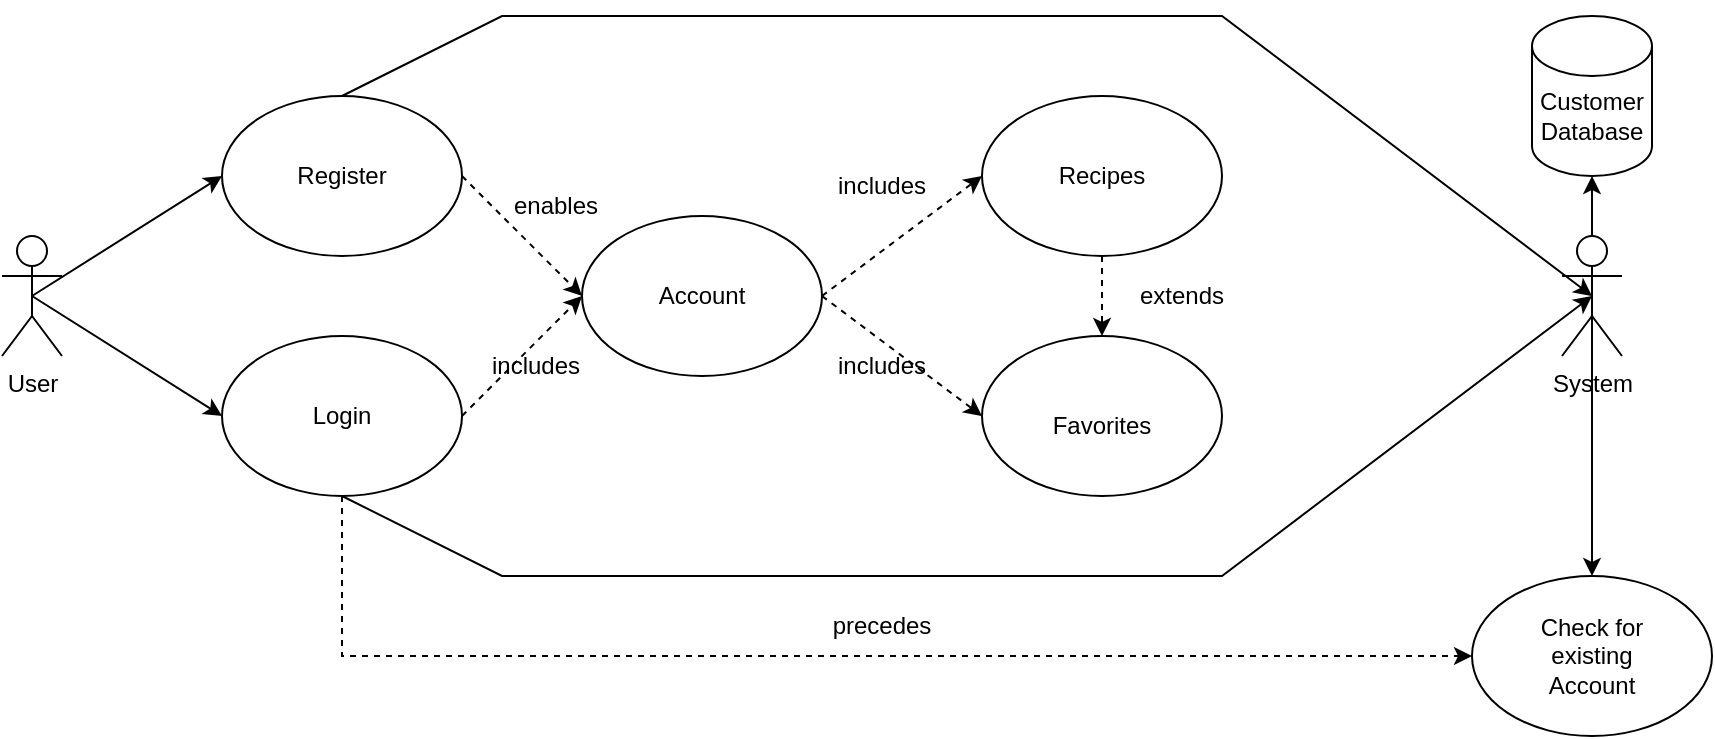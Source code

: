 <mxfile version="22.0.3" type="device">
  <diagram name="Seite-1" id="4wWP3Ijy4PMOz2HCC3wh">
    <mxGraphModel dx="1877" dy="621" grid="1" gridSize="10" guides="1" tooltips="1" connect="1" arrows="1" fold="1" page="1" pageScale="1" pageWidth="827" pageHeight="1169" math="0" shadow="0">
      <root>
        <mxCell id="0" />
        <mxCell id="1" parent="0" />
        <mxCell id="anZKjMgFbXtpU3r39PjJ-1" value="" style="ellipse;whiteSpace=wrap;html=1;" vertex="1" parent="1">
          <mxGeometry x="-540" y="240" width="120" height="80" as="geometry" />
        </mxCell>
        <mxCell id="anZKjMgFbXtpU3r39PjJ-2" value="Login" style="text;html=1;strokeColor=none;fillColor=none;align=center;verticalAlign=middle;whiteSpace=wrap;rounded=0;" vertex="1" parent="1">
          <mxGeometry x="-510" y="265" width="60" height="30" as="geometry" />
        </mxCell>
        <mxCell id="anZKjMgFbXtpU3r39PjJ-7" value="User" style="shape=umlActor;verticalLabelPosition=bottom;verticalAlign=top;html=1;outlineConnect=0;" vertex="1" parent="1">
          <mxGeometry x="-650" y="190" width="30" height="60" as="geometry" />
        </mxCell>
        <mxCell id="anZKjMgFbXtpU3r39PjJ-8" value="" style="ellipse;whiteSpace=wrap;html=1;" vertex="1" parent="1">
          <mxGeometry x="-540" y="120" width="120" height="80" as="geometry" />
        </mxCell>
        <mxCell id="anZKjMgFbXtpU3r39PjJ-9" value="Register" style="text;html=1;strokeColor=none;fillColor=none;align=center;verticalAlign=middle;whiteSpace=wrap;rounded=0;" vertex="1" parent="1">
          <mxGeometry x="-510" y="145" width="60" height="30" as="geometry" />
        </mxCell>
        <mxCell id="anZKjMgFbXtpU3r39PjJ-12" value="" style="ellipse;whiteSpace=wrap;html=1;" vertex="1" parent="1">
          <mxGeometry x="-160" y="240" width="120" height="80" as="geometry" />
        </mxCell>
        <mxCell id="anZKjMgFbXtpU3r39PjJ-13" value="Favorites" style="text;html=1;strokeColor=none;fillColor=none;align=center;verticalAlign=middle;whiteSpace=wrap;rounded=0;" vertex="1" parent="1">
          <mxGeometry x="-130" y="270" width="60" height="30" as="geometry" />
        </mxCell>
        <mxCell id="anZKjMgFbXtpU3r39PjJ-14" value="" style="ellipse;whiteSpace=wrap;html=1;" vertex="1" parent="1">
          <mxGeometry x="-360" y="180" width="120" height="80" as="geometry" />
        </mxCell>
        <mxCell id="anZKjMgFbXtpU3r39PjJ-15" value="Account" style="text;html=1;strokeColor=none;fillColor=none;align=center;verticalAlign=middle;whiteSpace=wrap;rounded=0;" vertex="1" parent="1">
          <mxGeometry x="-330" y="205" width="60" height="30" as="geometry" />
        </mxCell>
        <mxCell id="anZKjMgFbXtpU3r39PjJ-16" value="" style="endArrow=classic;html=1;rounded=0;entryX=0;entryY=0.5;entryDx=0;entryDy=0;exitX=1;exitY=0.5;exitDx=0;exitDy=0;dashed=1;" edge="1" parent="1" source="anZKjMgFbXtpU3r39PjJ-8" target="anZKjMgFbXtpU3r39PjJ-14">
          <mxGeometry width="50" height="50" relative="1" as="geometry">
            <mxPoint x="-470" y="220" as="sourcePoint" />
            <mxPoint x="-420" y="170" as="targetPoint" />
          </mxGeometry>
        </mxCell>
        <mxCell id="anZKjMgFbXtpU3r39PjJ-17" value="" style="endArrow=classic;html=1;rounded=0;entryX=0;entryY=0.5;entryDx=0;entryDy=0;exitX=1;exitY=0.5;exitDx=0;exitDy=0;dashed=1;" edge="1" parent="1" source="anZKjMgFbXtpU3r39PjJ-1" target="anZKjMgFbXtpU3r39PjJ-14">
          <mxGeometry width="50" height="50" relative="1" as="geometry">
            <mxPoint x="-470" y="220" as="sourcePoint" />
            <mxPoint x="-420" y="170" as="targetPoint" />
          </mxGeometry>
        </mxCell>
        <mxCell id="anZKjMgFbXtpU3r39PjJ-18" value="" style="endArrow=classic;html=1;rounded=0;entryX=0;entryY=0.5;entryDx=0;entryDy=0;exitX=1;exitY=0.5;exitDx=0;exitDy=0;strokeColor=default;dashed=1;" edge="1" parent="1" source="anZKjMgFbXtpU3r39PjJ-14" target="anZKjMgFbXtpU3r39PjJ-12">
          <mxGeometry width="50" height="50" relative="1" as="geometry">
            <mxPoint x="-470" y="220" as="sourcePoint" />
            <mxPoint x="-420" y="170" as="targetPoint" />
          </mxGeometry>
        </mxCell>
        <mxCell id="anZKjMgFbXtpU3r39PjJ-19" value="" style="ellipse;whiteSpace=wrap;html=1;" vertex="1" parent="1">
          <mxGeometry x="-160" y="120" width="120" height="80" as="geometry" />
        </mxCell>
        <mxCell id="anZKjMgFbXtpU3r39PjJ-20" value="Recipes" style="text;html=1;strokeColor=none;fillColor=none;align=center;verticalAlign=middle;whiteSpace=wrap;rounded=0;" vertex="1" parent="1">
          <mxGeometry x="-130" y="145" width="60" height="30" as="geometry" />
        </mxCell>
        <mxCell id="anZKjMgFbXtpU3r39PjJ-21" value="" style="endArrow=classic;html=1;rounded=0;exitX=1;exitY=0.5;exitDx=0;exitDy=0;entryX=0;entryY=0.5;entryDx=0;entryDy=0;dashed=1;" edge="1" parent="1" source="anZKjMgFbXtpU3r39PjJ-14" target="anZKjMgFbXtpU3r39PjJ-19">
          <mxGeometry width="50" height="50" relative="1" as="geometry">
            <mxPoint x="-200" y="160" as="sourcePoint" />
            <mxPoint x="-150" y="110" as="targetPoint" />
          </mxGeometry>
        </mxCell>
        <mxCell id="anZKjMgFbXtpU3r39PjJ-23" value="" style="endArrow=classic;html=1;rounded=0;exitX=0.5;exitY=0.5;exitDx=0;exitDy=0;exitPerimeter=0;entryX=0;entryY=0.5;entryDx=0;entryDy=0;" edge="1" parent="1" source="anZKjMgFbXtpU3r39PjJ-7" target="anZKjMgFbXtpU3r39PjJ-8">
          <mxGeometry width="50" height="50" relative="1" as="geometry">
            <mxPoint x="-200" y="160" as="sourcePoint" />
            <mxPoint x="-150" y="110" as="targetPoint" />
          </mxGeometry>
        </mxCell>
        <mxCell id="anZKjMgFbXtpU3r39PjJ-24" value="" style="endArrow=classic;html=1;rounded=0;exitX=0.5;exitY=0.5;exitDx=0;exitDy=0;exitPerimeter=0;entryX=0;entryY=0.5;entryDx=0;entryDy=0;" edge="1" parent="1" source="anZKjMgFbXtpU3r39PjJ-7" target="anZKjMgFbXtpU3r39PjJ-1">
          <mxGeometry width="50" height="50" relative="1" as="geometry">
            <mxPoint x="-200" y="160" as="sourcePoint" />
            <mxPoint x="-150" y="110" as="targetPoint" />
            <Array as="points" />
          </mxGeometry>
        </mxCell>
        <mxCell id="anZKjMgFbXtpU3r39PjJ-25" value="" style="endArrow=classic;html=1;rounded=0;exitX=0.5;exitY=1;exitDx=0;exitDy=0;entryX=0.5;entryY=0;entryDx=0;entryDy=0;dashed=1;" edge="1" parent="1" source="anZKjMgFbXtpU3r39PjJ-19" target="anZKjMgFbXtpU3r39PjJ-12">
          <mxGeometry width="50" height="50" relative="1" as="geometry">
            <mxPoint x="-190" y="230" as="sourcePoint" />
            <mxPoint x="-140" y="180" as="targetPoint" />
          </mxGeometry>
        </mxCell>
        <mxCell id="anZKjMgFbXtpU3r39PjJ-26" value="includes" style="text;html=1;strokeColor=none;fillColor=none;align=center;verticalAlign=middle;whiteSpace=wrap;rounded=0;" vertex="1" parent="1">
          <mxGeometry x="-413" y="240" width="60" height="30" as="geometry" />
        </mxCell>
        <mxCell id="anZKjMgFbXtpU3r39PjJ-27" value="enables" style="text;html=1;strokeColor=none;fillColor=none;align=center;verticalAlign=middle;whiteSpace=wrap;rounded=0;" vertex="1" parent="1">
          <mxGeometry x="-403" y="160" width="60" height="30" as="geometry" />
        </mxCell>
        <mxCell id="anZKjMgFbXtpU3r39PjJ-28" value="includes" style="text;html=1;strokeColor=none;fillColor=none;align=center;verticalAlign=middle;whiteSpace=wrap;rounded=0;" vertex="1" parent="1">
          <mxGeometry x="-240" y="150" width="60" height="30" as="geometry" />
        </mxCell>
        <mxCell id="anZKjMgFbXtpU3r39PjJ-29" value="includes" style="text;html=1;strokeColor=none;fillColor=none;align=center;verticalAlign=middle;whiteSpace=wrap;rounded=0;" vertex="1" parent="1">
          <mxGeometry x="-240" y="240" width="60" height="30" as="geometry" />
        </mxCell>
        <mxCell id="anZKjMgFbXtpU3r39PjJ-30" value="extends" style="text;html=1;strokeColor=none;fillColor=none;align=center;verticalAlign=middle;whiteSpace=wrap;rounded=0;" vertex="1" parent="1">
          <mxGeometry x="-90" y="205" width="60" height="30" as="geometry" />
        </mxCell>
        <mxCell id="anZKjMgFbXtpU3r39PjJ-31" value="System" style="shape=umlActor;verticalLabelPosition=bottom;verticalAlign=top;html=1;outlineConnect=0;" vertex="1" parent="1">
          <mxGeometry x="130" y="190" width="30" height="60" as="geometry" />
        </mxCell>
        <mxCell id="anZKjMgFbXtpU3r39PjJ-33" value="" style="endArrow=classic;html=1;rounded=0;entryX=0.5;entryY=0.5;entryDx=0;entryDy=0;entryPerimeter=0;exitX=0.5;exitY=1;exitDx=0;exitDy=0;" edge="1" parent="1" source="anZKjMgFbXtpU3r39PjJ-1" target="anZKjMgFbXtpU3r39PjJ-31">
          <mxGeometry width="50" height="50" relative="1" as="geometry">
            <mxPoint x="40" y="360" as="sourcePoint" />
            <mxPoint x="-270" y="110" as="targetPoint" />
            <Array as="points">
              <mxPoint x="-400" y="360" />
              <mxPoint x="-40" y="360" />
            </Array>
          </mxGeometry>
        </mxCell>
        <mxCell id="anZKjMgFbXtpU3r39PjJ-34" value="" style="endArrow=classic;html=1;rounded=0;exitX=0.5;exitY=0;exitDx=0;exitDy=0;entryX=0.5;entryY=0.5;entryDx=0;entryDy=0;entryPerimeter=0;" edge="1" parent="1" source="anZKjMgFbXtpU3r39PjJ-8" target="anZKjMgFbXtpU3r39PjJ-31">
          <mxGeometry width="50" height="50" relative="1" as="geometry">
            <mxPoint x="-320" y="160" as="sourcePoint" />
            <mxPoint x="-270" y="110" as="targetPoint" />
            <Array as="points">
              <mxPoint x="-400" y="80" />
              <mxPoint x="-40" y="80" />
            </Array>
          </mxGeometry>
        </mxCell>
        <mxCell id="anZKjMgFbXtpU3r39PjJ-35" value="" style="shape=cylinder3;whiteSpace=wrap;html=1;boundedLbl=1;backgroundOutline=1;size=15;" vertex="1" parent="1">
          <mxGeometry x="115" y="80" width="60" height="80" as="geometry" />
        </mxCell>
        <mxCell id="anZKjMgFbXtpU3r39PjJ-36" value="Customer Database" style="text;html=1;strokeColor=none;fillColor=none;align=center;verticalAlign=middle;whiteSpace=wrap;rounded=0;" vertex="1" parent="1">
          <mxGeometry x="115" y="115" width="60" height="30" as="geometry" />
        </mxCell>
        <mxCell id="anZKjMgFbXtpU3r39PjJ-37" value="" style="endArrow=classic;html=1;rounded=0;exitX=0.5;exitY=0;exitDx=0;exitDy=0;exitPerimeter=0;entryX=0.5;entryY=1;entryDx=0;entryDy=0;entryPerimeter=0;" edge="1" parent="1" source="anZKjMgFbXtpU3r39PjJ-31" target="anZKjMgFbXtpU3r39PjJ-35">
          <mxGeometry width="50" height="50" relative="1" as="geometry">
            <mxPoint x="-310" y="160" as="sourcePoint" />
            <mxPoint x="-260" y="110" as="targetPoint" />
          </mxGeometry>
        </mxCell>
        <mxCell id="anZKjMgFbXtpU3r39PjJ-38" value="" style="ellipse;whiteSpace=wrap;html=1;" vertex="1" parent="1">
          <mxGeometry x="85" y="360" width="120" height="80" as="geometry" />
        </mxCell>
        <mxCell id="anZKjMgFbXtpU3r39PjJ-39" value="Check for existing Account" style="text;html=1;strokeColor=none;fillColor=none;align=center;verticalAlign=middle;whiteSpace=wrap;rounded=0;" vertex="1" parent="1">
          <mxGeometry x="115" y="385" width="60" height="30" as="geometry" />
        </mxCell>
        <mxCell id="anZKjMgFbXtpU3r39PjJ-40" value="" style="endArrow=classic;html=1;rounded=0;exitX=0.5;exitY=1;exitDx=0;exitDy=0;entryX=0;entryY=0.5;entryDx=0;entryDy=0;dashed=1;" edge="1" parent="1" source="anZKjMgFbXtpU3r39PjJ-1" target="anZKjMgFbXtpU3r39PjJ-38">
          <mxGeometry width="50" height="50" relative="1" as="geometry">
            <mxPoint x="-310" y="160" as="sourcePoint" />
            <mxPoint x="-260" y="110" as="targetPoint" />
            <Array as="points">
              <mxPoint x="-480" y="400" />
            </Array>
          </mxGeometry>
        </mxCell>
        <mxCell id="anZKjMgFbXtpU3r39PjJ-41" value="precedes" style="text;html=1;strokeColor=none;fillColor=none;align=center;verticalAlign=middle;whiteSpace=wrap;rounded=0;" vertex="1" parent="1">
          <mxGeometry x="-240" y="370" width="60" height="30" as="geometry" />
        </mxCell>
        <mxCell id="anZKjMgFbXtpU3r39PjJ-42" value="" style="endArrow=classic;html=1;rounded=0;exitX=0.5;exitY=0.5;exitDx=0;exitDy=0;exitPerimeter=0;entryX=0.5;entryY=0;entryDx=0;entryDy=0;" edge="1" parent="1" source="anZKjMgFbXtpU3r39PjJ-31" target="anZKjMgFbXtpU3r39PjJ-38">
          <mxGeometry width="50" height="50" relative="1" as="geometry">
            <mxPoint x="-260" y="180" as="sourcePoint" />
            <mxPoint x="-210" y="130" as="targetPoint" />
          </mxGeometry>
        </mxCell>
      </root>
    </mxGraphModel>
  </diagram>
</mxfile>
